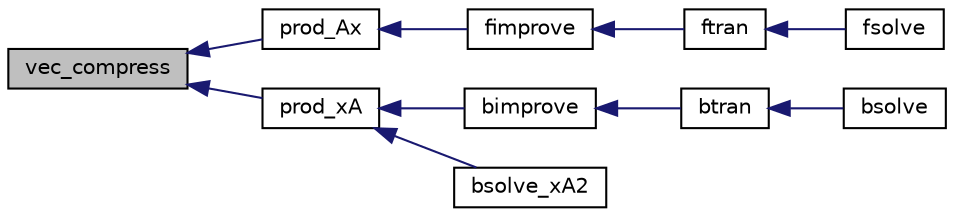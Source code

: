 digraph "vec_compress"
{
  edge [fontname="Helvetica",fontsize="10",labelfontname="Helvetica",labelfontsize="10"];
  node [fontname="Helvetica",fontsize="10",shape=record];
  rankdir="LR";
  Node724 [label="vec_compress",height=0.2,width=0.4,color="black", fillcolor="grey75", style="filled", fontcolor="black"];
  Node724 -> Node725 [dir="back",color="midnightblue",fontsize="10",style="solid",fontname="Helvetica"];
  Node725 [label="prod_Ax",height=0.2,width=0.4,color="black", fillcolor="white", style="filled",URL="$d2/d33/build_2include_2omc_2lpsolve_2lp__matrix_8h.html#a131acfe80f62b2269f4b089f72405345"];
  Node725 -> Node726 [dir="back",color="midnightblue",fontsize="10",style="solid",fontname="Helvetica"];
  Node726 [label="fimprove",height=0.2,width=0.4,color="black", fillcolor="white", style="filled",URL="$d2/d33/build_2include_2omc_2lpsolve_2lp__matrix_8h.html#aa75cb5f463c270155ec6e92957eebacf"];
  Node726 -> Node727 [dir="back",color="midnightblue",fontsize="10",style="solid",fontname="Helvetica"];
  Node727 [label="ftran",height=0.2,width=0.4,color="black", fillcolor="white", style="filled",URL="$d2/d33/build_2include_2omc_2lpsolve_2lp__matrix_8h.html#ad6fdefeaa5d40091c7a20146fc413758"];
  Node727 -> Node728 [dir="back",color="midnightblue",fontsize="10",style="solid",fontname="Helvetica"];
  Node728 [label="fsolve",height=0.2,width=0.4,color="black", fillcolor="white", style="filled",URL="$d2/d33/build_2include_2omc_2lpsolve_2lp__matrix_8h.html#a67a365057ddfb006dc73ced0f96d185a"];
  Node724 -> Node729 [dir="back",color="midnightblue",fontsize="10",style="solid",fontname="Helvetica"];
  Node729 [label="prod_xA",height=0.2,width=0.4,color="black", fillcolor="white", style="filled",URL="$d2/d33/build_2include_2omc_2lpsolve_2lp__matrix_8h.html#af9acadda0286df191bd2b08c7811336b"];
  Node729 -> Node730 [dir="back",color="midnightblue",fontsize="10",style="solid",fontname="Helvetica"];
  Node730 [label="bimprove",height=0.2,width=0.4,color="black", fillcolor="white", style="filled",URL="$d2/d33/build_2include_2omc_2lpsolve_2lp__matrix_8h.html#ae7cc653a31196d36336ad55816da1fa3"];
  Node730 -> Node731 [dir="back",color="midnightblue",fontsize="10",style="solid",fontname="Helvetica"];
  Node731 [label="btran",height=0.2,width=0.4,color="black", fillcolor="white", style="filled",URL="$d2/d33/build_2include_2omc_2lpsolve_2lp__matrix_8h.html#a8ee65a8e3a97d6cd8fcdbf4112d304a5"];
  Node731 -> Node732 [dir="back",color="midnightblue",fontsize="10",style="solid",fontname="Helvetica"];
  Node732 [label="bsolve",height=0.2,width=0.4,color="black", fillcolor="white", style="filled",URL="$d2/d33/build_2include_2omc_2lpsolve_2lp__matrix_8h.html#adbd3fb78087dea9e6c99722365794300"];
  Node729 -> Node733 [dir="back",color="midnightblue",fontsize="10",style="solid",fontname="Helvetica"];
  Node733 [label="bsolve_xA2",height=0.2,width=0.4,color="black", fillcolor="white", style="filled",URL="$d2/d33/build_2include_2omc_2lpsolve_2lp__matrix_8h.html#aab8ddf7d43813a9046d1453a66acf9a2"];
}
